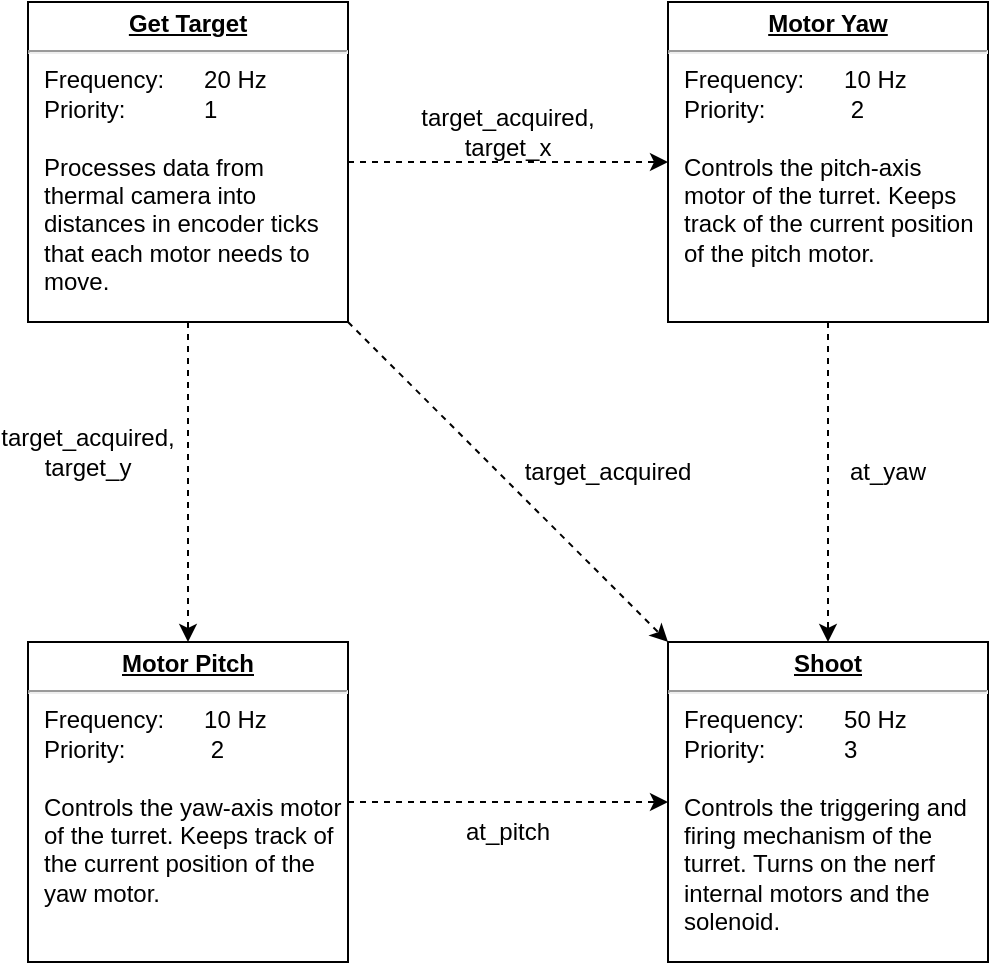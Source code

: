 <mxfile version="21.0.8" type="device"><diagram name="Page-1" id="BO4yDep_coBFz5XPcuIo"><mxGraphModel dx="954" dy="623" grid="1" gridSize="10" guides="1" tooltips="1" connect="1" arrows="1" fold="1" page="1" pageScale="1" pageWidth="850" pageHeight="1100" math="0" shadow="0"><root><mxCell id="0"/><mxCell id="1" parent="0"/><mxCell id="yDAu0q3vfOCybcXm_Qpw-2" value="&lt;p style=&quot;margin:0px;margin-top:4px;text-align:center;text-decoration:underline;&quot;&gt;&lt;b&gt;Shoot&lt;/b&gt;&lt;/p&gt;&lt;hr&gt;&lt;p style=&quot;border-color: var(--border-color); margin: 0px 0px 0px 8px;&quot;&gt;Frequency:&lt;span style=&quot;white-space: pre;&quot;&gt;&#9;&lt;/span&gt;50 Hz&lt;/p&gt;&lt;p style=&quot;border-color: var(--border-color); margin: 0px 0px 0px 8px;&quot;&gt;Priority:&amp;nbsp;&lt;span style=&quot;white-space: pre;&quot;&gt;&#9;&lt;/span&gt;&lt;span style=&quot;white-space: pre;&quot;&gt;&#9;&lt;/span&gt;3&lt;span style=&quot;border-color: var(--border-color);&quot;&gt;&lt;/span&gt;&lt;span style=&quot;border-color: var(--border-color);&quot;&gt;&lt;/span&gt;&lt;/p&gt;&lt;p style=&quot;border-color: var(--border-color); margin: 0px 0px 0px 8px;&quot;&gt;&lt;br&gt;&lt;/p&gt;&lt;p style=&quot;border-color: var(--border-color); margin: 0px 0px 0px 8px;&quot;&gt;Controls the triggering and firing mechanism of the turret. Turns on the nerf internal motors and the solenoid.&amp;nbsp;&lt;/p&gt;" style="verticalAlign=top;align=left;overflow=fill;fontSize=12;fontFamily=Helvetica;html=1;whiteSpace=wrap;" vertex="1" parent="1"><mxGeometry x="440" y="480" width="160" height="160" as="geometry"/></mxCell><mxCell id="yDAu0q3vfOCybcXm_Qpw-3" value="&lt;p style=&quot;margin:0px;margin-top:4px;text-align:center;text-decoration:underline;&quot;&gt;&lt;b&gt;Motor Pitch&lt;/b&gt;&lt;/p&gt;&lt;hr&gt;&lt;p style=&quot;border-color: var(--border-color); margin: 0px 0px 0px 8px;&quot;&gt;Frequency:&lt;span style=&quot;&quot;&gt;&#9;&lt;span style=&quot;white-space: pre;&quot;&gt;&#9;&lt;/span&gt;&lt;/span&gt;10 Hz&lt;/p&gt;&lt;p style=&quot;border-color: var(--border-color); margin: 0px 0px 0px 8px;&quot;&gt;Priority:&amp;nbsp;&lt;span style=&quot;&quot;&gt;&#9;&lt;span style=&quot;white-space: pre;&quot;&gt;&#9;&lt;/span&gt;&lt;span style=&quot;white-space: pre;&quot;&gt;&#9;&lt;/span&gt;&lt;/span&gt;&lt;span style=&quot;&quot;&gt;&#9;&lt;/span&gt;2&lt;br&gt;&lt;br&gt;&lt;span style=&quot;border-color: var(--border-color);&quot;&gt;&#9;&lt;/span&gt;&lt;span style=&quot;border-color: var(--border-color);&quot;&gt;&#9;&lt;/span&gt;&lt;/p&gt;&lt;p style=&quot;border-color: var(--border-color); margin: 0px 0px 0px 8px;&quot;&gt;Controls the yaw-axis motor of the turret. Keeps track of the current position of the yaw motor.&lt;br&gt;&lt;/p&gt;" style="verticalAlign=top;align=left;overflow=fill;fontSize=12;fontFamily=Helvetica;html=1;whiteSpace=wrap;" vertex="1" parent="1"><mxGeometry x="120" y="480" width="160" height="160" as="geometry"/></mxCell><mxCell id="yDAu0q3vfOCybcXm_Qpw-4" value="&lt;p style=&quot;margin:0px;margin-top:4px;text-align:center;text-decoration:underline;&quot;&gt;&lt;b&gt;Motor Yaw&lt;/b&gt;&lt;/p&gt;&lt;hr&gt;&lt;p style=&quot;border-color: var(--border-color); margin: 0px 0px 0px 8px;&quot;&gt;Frequency:&#9;&lt;span style=&quot;white-space: pre;&quot;&gt;&#9;&lt;/span&gt;10 Hz&lt;/p&gt;&lt;p style=&quot;border-color: var(--border-color); margin: 0px 0px 0px 8px;&quot;&gt;Priority:&amp;nbsp;&lt;span style=&quot;border-color: var(--border-color);&quot;&gt;&#9;&lt;span style=&quot;white-space: pre;&quot;&gt;&#9;&lt;/span&gt;&lt;span style=&quot;white-space: pre;&quot;&gt;&#9;&lt;/span&gt;&lt;/span&gt;&lt;span style=&quot;border-color: var(--border-color);&quot;&gt;&#9;&lt;/span&gt;2&lt;/p&gt;&lt;p style=&quot;border-color: var(--border-color); margin: 0px 0px 0px 8px;&quot;&gt;&lt;br&gt;&lt;/p&gt;&lt;p style=&quot;border-color: var(--border-color); margin: 0px 0px 0px 8px;&quot;&gt;Controls the pitch-axis motor of the turret. Keeps track of the current position of the pitch motor.&lt;/p&gt;" style="verticalAlign=top;align=left;overflow=fill;fontSize=12;fontFamily=Helvetica;html=1;whiteSpace=wrap;" vertex="1" parent="1"><mxGeometry x="440" y="160" width="160" height="160" as="geometry"/></mxCell><mxCell id="yDAu0q3vfOCybcXm_Qpw-5" value="&lt;p style=&quot;margin:0px;margin-top:4px;text-align:center;text-decoration:underline;&quot;&gt;&lt;b&gt;Get Target&lt;/b&gt;&lt;/p&gt;&lt;hr&gt;&lt;p style=&quot;margin:0px;margin-left:8px;&quot;&gt;Frequency:&lt;span style=&quot;white-space: pre;&quot;&gt;&#9;&lt;/span&gt;20 Hz&lt;/p&gt;&lt;p style=&quot;margin:0px;margin-left:8px;&quot;&gt;Priority:&amp;nbsp;&lt;span style=&quot;white-space: pre;&quot;&gt;&#9;&lt;/span&gt;&lt;span style=&quot;white-space: pre;&quot;&gt;&#9;&lt;/span&gt;1&lt;/p&gt;&lt;p style=&quot;margin:0px;margin-left:8px;&quot;&gt;&lt;br&gt;&lt;/p&gt;&lt;p style=&quot;margin:0px;margin-left:8px;&quot;&gt;Processes data from thermal camera into distances in encoder ticks that each motor needs to move.&lt;/p&gt;" style="verticalAlign=top;align=left;overflow=fill;fontSize=12;fontFamily=Helvetica;html=1;whiteSpace=wrap;" vertex="1" parent="1"><mxGeometry x="120" y="160" width="160" height="160" as="geometry"/></mxCell><mxCell id="yDAu0q3vfOCybcXm_Qpw-6" value="" style="endArrow=classic;html=1;rounded=0;exitX=1;exitY=1;exitDx=0;exitDy=0;entryX=0;entryY=0;entryDx=0;entryDy=0;dashed=1;" edge="1" parent="1" source="yDAu0q3vfOCybcXm_Qpw-5" target="yDAu0q3vfOCybcXm_Qpw-2"><mxGeometry width="50" height="50" relative="1" as="geometry"><mxPoint x="400" y="390" as="sourcePoint"/><mxPoint x="450" y="340" as="targetPoint"/></mxGeometry></mxCell><mxCell id="yDAu0q3vfOCybcXm_Qpw-7" value="" style="endArrow=classic;html=1;rounded=0;exitX=1;exitY=0.5;exitDx=0;exitDy=0;entryX=0;entryY=0.5;entryDx=0;entryDy=0;dashed=1;" edge="1" parent="1" source="yDAu0q3vfOCybcXm_Qpw-3" target="yDAu0q3vfOCybcXm_Qpw-2"><mxGeometry width="50" height="50" relative="1" as="geometry"><mxPoint x="300" y="450" as="sourcePoint"/><mxPoint x="420" y="570" as="targetPoint"/></mxGeometry></mxCell><mxCell id="yDAu0q3vfOCybcXm_Qpw-8" value="" style="endArrow=classic;html=1;rounded=0;exitX=0.5;exitY=1;exitDx=0;exitDy=0;dashed=1;entryX=0.5;entryY=0;entryDx=0;entryDy=0;" edge="1" parent="1" source="yDAu0q3vfOCybcXm_Qpw-4" target="yDAu0q3vfOCybcXm_Qpw-2"><mxGeometry width="50" height="50" relative="1" as="geometry"><mxPoint x="300" y="300" as="sourcePoint"/><mxPoint x="310" y="410" as="targetPoint"/></mxGeometry></mxCell><mxCell id="yDAu0q3vfOCybcXm_Qpw-9" value="" style="endArrow=classic;html=1;rounded=0;exitX=1;exitY=0.5;exitDx=0;exitDy=0;dashed=1;entryX=0;entryY=0.5;entryDx=0;entryDy=0;" edge="1" parent="1" source="yDAu0q3vfOCybcXm_Qpw-5" target="yDAu0q3vfOCybcXm_Qpw-4"><mxGeometry width="50" height="50" relative="1" as="geometry"><mxPoint x="290" y="330" as="sourcePoint"/><mxPoint x="430" y="270" as="targetPoint"/></mxGeometry></mxCell><mxCell id="yDAu0q3vfOCybcXm_Qpw-10" value="" style="endArrow=classic;html=1;rounded=0;exitX=0.5;exitY=1;exitDx=0;exitDy=0;entryX=0.5;entryY=0;entryDx=0;entryDy=0;dashed=1;" edge="1" parent="1" source="yDAu0q3vfOCybcXm_Qpw-5" target="yDAu0q3vfOCybcXm_Qpw-3"><mxGeometry width="50" height="50" relative="1" as="geometry"><mxPoint x="300" y="340" as="sourcePoint"/><mxPoint x="460" y="500" as="targetPoint"/></mxGeometry></mxCell><mxCell id="yDAu0q3vfOCybcXm_Qpw-11" value="target_acquired" style="text;html=1;strokeColor=none;fillColor=none;align=center;verticalAlign=middle;whiteSpace=wrap;rounded=0;" vertex="1" parent="1"><mxGeometry x="380" y="380" width="60" height="30" as="geometry"/></mxCell><mxCell id="yDAu0q3vfOCybcXm_Qpw-13" value="target_acquired,&lt;br&gt;target_y" style="text;html=1;strokeColor=none;fillColor=none;align=center;verticalAlign=middle;whiteSpace=wrap;rounded=0;" vertex="1" parent="1"><mxGeometry x="120" y="370" width="60" height="30" as="geometry"/></mxCell><mxCell id="yDAu0q3vfOCybcXm_Qpw-14" value="target_acquired,&lt;br&gt;target_x" style="text;html=1;strokeColor=none;fillColor=none;align=center;verticalAlign=middle;whiteSpace=wrap;rounded=0;" vertex="1" parent="1"><mxGeometry x="330" y="210" width="60" height="30" as="geometry"/></mxCell><mxCell id="yDAu0q3vfOCybcXm_Qpw-15" value="at_pitch" style="text;html=1;strokeColor=none;fillColor=none;align=center;verticalAlign=middle;whiteSpace=wrap;rounded=0;" vertex="1" parent="1"><mxGeometry x="330" y="560" width="60" height="30" as="geometry"/></mxCell><mxCell id="yDAu0q3vfOCybcXm_Qpw-16" value="at_yaw" style="text;html=1;strokeColor=none;fillColor=none;align=center;verticalAlign=middle;whiteSpace=wrap;rounded=0;" vertex="1" parent="1"><mxGeometry x="520" y="380" width="60" height="30" as="geometry"/></mxCell></root></mxGraphModel></diagram></mxfile>